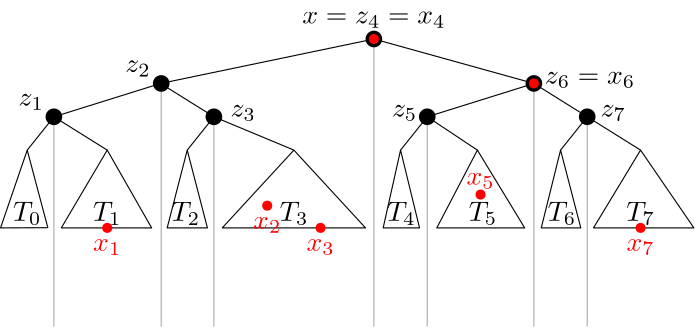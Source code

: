 <?xml version="1.0"?>
<!DOCTYPE ipe SYSTEM "ipe.dtd">
<ipe version="70212" creator="Ipe 7.2.13">
<info created="D:20200304161928" modified="D:20200526184257"/>
<ipestyle name="basic">
<symbol name="arrow/arc(spx)">
<path stroke="sym-stroke" fill="sym-stroke" pen="sym-pen">
0 0 m
-1 0.333 l
-1 -0.333 l
h
</path>
</symbol>
<symbol name="arrow/farc(spx)">
<path stroke="sym-stroke" fill="white" pen="sym-pen">
0 0 m
-1 0.333 l
-1 -0.333 l
h
</path>
</symbol>
<symbol name="arrow/ptarc(spx)">
<path stroke="sym-stroke" fill="sym-stroke" pen="sym-pen">
0 0 m
-1 0.333 l
-0.8 0 l
-1 -0.333 l
h
</path>
</symbol>
<symbol name="arrow/fptarc(spx)">
<path stroke="sym-stroke" fill="white" pen="sym-pen">
0 0 m
-1 0.333 l
-0.8 0 l
-1 -0.333 l
h
</path>
</symbol>
<symbol name="mark/circle(sx)" transformations="translations">
<path fill="sym-stroke">
0.6 0 0 0.6 0 0 e
0.4 0 0 0.4 0 0 e
</path>
</symbol>
<symbol name="mark/disk(sx)" transformations="translations">
<path fill="sym-stroke">
0.6 0 0 0.6 0 0 e
</path>
</symbol>
<symbol name="mark/fdisk(sfx)" transformations="translations">
<group>
<path fill="sym-fill">
0.5 0 0 0.5 0 0 e
</path>
<path fill="sym-stroke" fillrule="eofill">
0.6 0 0 0.6 0 0 e
0.4 0 0 0.4 0 0 e
</path>
</group>
</symbol>
<symbol name="mark/box(sx)" transformations="translations">
<path fill="sym-stroke" fillrule="eofill">
-0.6 -0.6 m
0.6 -0.6 l
0.6 0.6 l
-0.6 0.6 l
h
-0.4 -0.4 m
0.4 -0.4 l
0.4 0.4 l
-0.4 0.4 l
h
</path>
</symbol>
<symbol name="mark/square(sx)" transformations="translations">
<path fill="sym-stroke">
-0.6 -0.6 m
0.6 -0.6 l
0.6 0.6 l
-0.6 0.6 l
h
</path>
</symbol>
<symbol name="mark/fsquare(sfx)" transformations="translations">
<group>
<path fill="sym-fill">
-0.5 -0.5 m
0.5 -0.5 l
0.5 0.5 l
-0.5 0.5 l
h
</path>
<path fill="sym-stroke" fillrule="eofill">
-0.6 -0.6 m
0.6 -0.6 l
0.6 0.6 l
-0.6 0.6 l
h
-0.4 -0.4 m
0.4 -0.4 l
0.4 0.4 l
-0.4 0.4 l
h
</path>
</group>
</symbol>
<symbol name="mark/cross(sx)" transformations="translations">
<group>
<path fill="sym-stroke">
-0.43 -0.57 m
0.57 0.43 l
0.43 0.57 l
-0.57 -0.43 l
h
</path>
<path fill="sym-stroke">
-0.43 0.57 m
0.57 -0.43 l
0.43 -0.57 l
-0.57 0.43 l
h
</path>
</group>
</symbol>
<symbol name="arrow/fnormal(spx)">
<path stroke="sym-stroke" fill="white" pen="sym-pen">
0 0 m
-1 0.333 l
-1 -0.333 l
h
</path>
</symbol>
<symbol name="arrow/pointed(spx)">
<path stroke="sym-stroke" fill="sym-stroke" pen="sym-pen">
0 0 m
-1 0.333 l
-0.8 0 l
-1 -0.333 l
h
</path>
</symbol>
<symbol name="arrow/fpointed(spx)">
<path stroke="sym-stroke" fill="white" pen="sym-pen">
0 0 m
-1 0.333 l
-0.8 0 l
-1 -0.333 l
h
</path>
</symbol>
<symbol name="arrow/linear(spx)">
<path stroke="sym-stroke" pen="sym-pen">
-1 0.333 m
0 0 l
-1 -0.333 l
</path>
</symbol>
<symbol name="arrow/fdouble(spx)">
<path stroke="sym-stroke" fill="white" pen="sym-pen">
0 0 m
-1 0.333 l
-1 -0.333 l
h
-1 0 m
-2 0.333 l
-2 -0.333 l
h
</path>
</symbol>
<symbol name="arrow/double(spx)">
<path stroke="sym-stroke" fill="sym-stroke" pen="sym-pen">
0 0 m
-1 0.333 l
-1 -0.333 l
h
-1 0 m
-2 0.333 l
-2 -0.333 l
h
</path>
</symbol>
<pen name="heavier" value="0.8"/>
<pen name="fat" value="1.2"/>
<pen name="ultrafat" value="2"/>
<symbolsize name="large" value="5"/>
<symbolsize name="small" value="2"/>
<symbolsize name="tiny" value="1.1"/>
<arrowsize name="large" value="10"/>
<arrowsize name="small" value="5"/>
<arrowsize name="tiny" value="3"/>
<color name="red" value="1 0 0"/>
<color name="green" value="0 1 0"/>
<color name="blue" value="0 0 1"/>
<color name="yellow" value="1 1 0"/>
<color name="orange" value="1 0.647 0"/>
<color name="gold" value="1 0.843 0"/>
<color name="purple" value="0.627 0.125 0.941"/>
<color name="gray" value="0.745"/>
<color name="brown" value="0.647 0.165 0.165"/>
<color name="navy" value="0 0 0.502"/>
<color name="pink" value="1 0.753 0.796"/>
<color name="seagreen" value="0.18 0.545 0.341"/>
<color name="turquoise" value="0.251 0.878 0.816"/>
<color name="violet" value="0.933 0.51 0.933"/>
<color name="darkblue" value="0 0 0.545"/>
<color name="darkcyan" value="0 0.545 0.545"/>
<color name="darkgray" value="0.663"/>
<color name="darkgreen" value="0 0.392 0"/>
<color name="darkmagenta" value="0.545 0 0.545"/>
<color name="darkorange" value="1 0.549 0"/>
<color name="darkred" value="0.545 0 0"/>
<color name="lightblue" value="0.678 0.847 0.902"/>
<color name="lightcyan" value="0.878 1 1"/>
<color name="lightgray" value="0.827"/>
<color name="lightgreen" value="0.565 0.933 0.565"/>
<color name="lightyellow" value="1 1 0.878"/>
<dashstyle name="dashed" value="[4] 0"/>
<dashstyle name="dotted" value="[1 3] 0"/>
<dashstyle name="dash dotted" value="[4 2 1 2] 0"/>
<dashstyle name="dash dot dotted" value="[4 2 1 2 1 2] 0"/>
<textsize name="large" value="\large"/>
<textsize name="Large" value="\Large"/>
<textsize name="LARGE" value="\LARGE"/>
<textsize name="huge" value="\huge"/>
<textsize name="Huge" value="\Huge"/>
<textsize name="small" value="\small"/>
<textsize name="footnote" value="\footnotesize"/>
<textsize name="tiny" value="\tiny"/>
<textstyle name="center" begin="\begin{center}" end="\end{center}"/>
<textstyle name="itemize" begin="\begin{itemize}" end="\end{itemize}"/>
<textstyle name="item" begin="\begin{itemize}\item{}" end="\end{itemize}"/>
<gridsize name="4 pts" value="4"/>
<gridsize name="8 pts (~3 mm)" value="8"/>
<gridsize name="16 pts (~6 mm)" value="16"/>
<gridsize name="32 pts (~12 mm)" value="32"/>
<gridsize name="10 pts (~3.5 mm)" value="10"/>
<gridsize name="20 pts (~7 mm)" value="20"/>
<gridsize name="14 pts (~5 mm)" value="14"/>
<gridsize name="28 pts (~10 mm)" value="28"/>
<gridsize name="56 pts (~20 mm)" value="56"/>
<anglesize name="90 deg" value="90"/>
<anglesize name="60 deg" value="60"/>
<anglesize name="45 deg" value="45"/>
<anglesize name="30 deg" value="30"/>
<anglesize name="22.5 deg" value="22.5"/>
<opacity name="10%" value="0.1"/>
<opacity name="30%" value="0.3"/>
<opacity name="50%" value="0.5"/>
<opacity name="75%" value="0.75"/>
<tiling name="falling" angle="-60" step="4" width="1"/>
<tiling name="rising" angle="30" step="4" width="1"/>
</ipestyle>
<page>
<layer name="alpha"/>
<layer name="beta"/>
<layer name="partition"/>
<view layers="alpha" active="alpha"/>
<view layers="beta partition" active="partition"/>
<path layer="partition" fill="lightcyan">
184.652 622.495
324.574 620.961
341.01 640.794
368.622 633.891
372.676 648.025
311.864 682.759
231.001 673.665
130.743 641.013
137.646 624.468
131.948 623.262 u
</path>
<path stroke="pink">
169.6 640 m
169.6 560.522 l
</path>
<path stroke="pink">
227.2 628 m
227.2 560.522 l
</path>
<path stroke="pink">
246.4 640 m
246.4 560.522 l
</path>
<path stroke="pink">
304 628 m
304 560.522 l
</path>
<path stroke="pink">
361.6 640 m
361.6 560.522 l
</path>
<text layer="alpha" matrix="1.2 0 0 1 112.861 -1.45898" transformations="translations" pos="160 600" stroke="black" type="label" width="10.291" height="6.812" depth="1.49" halign="center" valign="baseline" style="math">T_5</text>
<path stroke="darkgray">
150.4 636 m
150.4 560.522 l
</path>
<path stroke="darkgray">
189.038 648 m
189.038 560.522 l
</path>
<path stroke="darkgray">
208 636 m
208 560.522 l
</path>
<path stroke="darkgray">
265.6 664 m
265.6 560.522 l
</path>
<path stroke="darkgray">
284.8 636 m
284.8 560.522 l
</path>
<path stroke="darkgray">
323.2 648 m
323.2 560.522 l
</path>
<path stroke="darkgray">
342.4 636 m
342.4 560.522 l
</path>
<text layer="partition" matrix="1.2 0 0 1 -51.2 -18.9584" transformations="translations" pos="160 592" stroke="black" type="label" width="16.629" height="6.808" depth="2.85" halign="center" valign="top" style="math">T_{0,0}</text>
<text matrix="1.2 0 0 1 -32 -18.9584" transformations="translations" pos="160 592" stroke="black" type="label" width="16.629" height="6.808" depth="2.85" halign="center" valign="top" style="math">T_{1,0}</text>
<text matrix="1.2 0 0 1 -12.8 -6" transformations="translations" pos="160 592" stroke="black" type="label" width="11.941" height="6.812" depth="1.49" halign="center" valign="top" style="math">A_2</text>
<text matrix="1.2 0 0 1 6.4 -6" transformations="translations" pos="160 592" stroke="black" type="label" width="11.941" height="6.812" depth="1.49" halign="center" valign="top" style="math">A_3</text>
<text matrix="1.2 0 0 1 25.6 -6" transformations="translations" pos="160 592" stroke="black" type="label" width="11.941" height="6.812" depth="1.49" halign="center" valign="top" style="math">A_4</text>
<text matrix="1.2 0 0 1 44.8 -6" transformations="translations" pos="160 592" stroke="black" type="label" width="11.941" height="6.812" depth="1.49" halign="center" valign="top" style="math">A_5</text>
<text matrix="1.2 0 0 1 64 -6" transformations="translations" pos="160 592" stroke="black" type="label" width="11.941" height="6.812" depth="1.49" halign="center" valign="top" style="math">A_6</text>
<text matrix="1.2 0 0 1 83.2 -6" transformations="translations" pos="160 592" stroke="black" type="label" width="11.941" height="6.812" depth="1.49" halign="center" valign="top" style="math">A_7</text>
<text matrix="1.2 0 0 1 102.4 -6" transformations="translations" pos="160 592" stroke="black" type="label" width="11.941" height="6.812" depth="1.49" halign="center" valign="top" style="math">A_8</text>
<text matrix="1.2 0 0 1 121.6 -6" transformations="translations" pos="160 592" stroke="black" type="label" width="11.941" height="6.812" depth="1.49" halign="center" valign="top" style="math">A_9</text>
<text matrix="1.2 0 0 1 140.8 2" transformations="translations" pos="160 592" stroke="black" type="label" width="15.913" height="6.812" depth="1.49" halign="center" valign="top" style="math">A_{10}</text>
<text matrix="1.2 0 0 1 160 2" transformations="translations" pos="160 592" stroke="black" type="label" width="15.913" height="6.812" depth="1.49" halign="center" valign="top" style="math">A_{11}</text>
<text matrix="1.2 0 0 1 -12.8 -18.9588" transformations="translations" pos="160 592" stroke="black" type="label" width="16.629" height="6.808" depth="2.85" halign="center" valign="top" style="math">T_{1,1}</text>
<text matrix="1.2 0 0 1 6.4 -18.9588" transformations="translations" pos="160 592" stroke="black" type="label" width="16.629" height="6.808" depth="2.85" halign="center" valign="top" style="math">T_{2,0}</text>
<text matrix="1.2 0 0 1 25.6 -18.9588" transformations="translations" pos="160 592" stroke="black" type="label" width="16.629" height="6.808" depth="2.85" halign="center" valign="top" style="math">T_{3,0}</text>
<text matrix="1.2 0 0 1 44.8 -18.9588" transformations="translations" pos="160 592" stroke="black" type="label" width="16.629" height="6.808" depth="2.85" halign="center" valign="top" style="math">T_{3,1}</text>
<text matrix="1.2 0 0 1 64 -18.9588" transformations="translations" pos="160 592" stroke="black" type="label" width="16.629" height="6.808" depth="2.85" halign="center" valign="top" style="math">T_{3,2}</text>
<text matrix="1.2 0 0 1 83.2 -18.9588" transformations="translations" pos="160 592" stroke="black" type="label" width="16.629" height="6.808" depth="2.85" halign="center" valign="top" style="math">T_{4,0}</text>
<text matrix="1.2 0 0 1 102.4 -18.9588" transformations="translations" pos="160 592" stroke="black" type="label" width="16.629" height="6.808" depth="2.85" halign="center" valign="top" style="math">T_{5,0}</text>
<text matrix="1.2 0 0 1 121.6 -18.9588" transformations="translations" pos="160 592" stroke="black" type="label" width="16.629" height="6.808" depth="2.85" halign="center" valign="top" style="math">T_{5,1}</text>
<text matrix="1.2 0 0 1 140.8 -18.9588" transformations="translations" pos="160 592" stroke="black" type="label" width="16.629" height="6.808" depth="2.85" halign="center" valign="top" style="math">T_{6,0}</text>
<text matrix="1.2 0 0 1 160 -18.9588" transformations="translations" pos="160 592" stroke="black" type="label" width="16.629" height="6.808" depth="2.85" halign="center" valign="top" style="math">T_{7,0}</text>
<text matrix="1.2 0 0 1 179.2 -18.9588" transformations="translations" pos="160 592" stroke="black" type="label" width="16.629" height="6.808" depth="2.85" halign="center" valign="top" style="math">T_{7,1}</text>
<path stroke="darkgray">
150.4 628 m
150.4 560.522 l
</path>
<path stroke="darkgray">
188.8 628 m
188.8 560.522 l
</path>
<path stroke="darkgray">
208 652 m
208 560.522 l
</path>
<path stroke="darkgray">
265.6 628 m
265.6 560.522 l
</path>
<path stroke="darkgray">
284.8 668 m
284.8 560.522 l
</path>
<path matrix="1 0 0 1 4.8 0" stroke="darkgray">
318.4 640 m
318.4 560.522 l
</path>
<path stroke="darkgray">
342.4 652 m
342.4 560.522 l
</path>
<path layer="alpha" stroke="black">
265.6 664 m
323.2 648 l
</path>
<use layer="beta" matrix="1.2 0 0 1 -46.4 -116" name="mark/disk(sx)" pos="308 756" size="large" stroke="black"/>
<path matrix="0.96 0 0 1 -12.8 -116" stroke="black">
160 736 m
152 704 l
168 704 l
h
</path>
<path matrix="0.96 0 0 1 6.4 -116" stroke="black">
160 736 m
152 704 l
168 704 l
h
</path>
<path matrix="0.96 0 0 1 25.6 -116" stroke="black">
160 736 m
152 704 l
168 704 l
h
</path>
<path matrix="0.96 0 0 1 44.8 -116" stroke="black">
160 736 m
152 704 l
168 704 l
h
</path>
<path matrix="0.96 0 0 1 64 -116" stroke="black">
160 736 m
152 704 l
168 704 l
h
</path>
<path matrix="0.96 0 0 1 83.2 -116" stroke="black">
160 736 m
152 704 l
168 704 l
h
</path>
<path matrix="0.96 0 0 1 102.4 -116" stroke="black">
160 736 m
152 704 l
168 704 l
h
</path>
<path matrix="0.96 0 0 1 121.6 -116" stroke="black">
160 736 m
152 704 l
168 704 l
h
</path>
<path matrix="0.96 0 0 1 140.8 -116" stroke="black">
160 736 m
152 704 l
168 704 l
h
</path>
<path matrix="0.96 0 0 1 198.4 -108" stroke="black">
160 736 m
152 704 l
168 704 l
h
</path>
<path matrix="0.96 0 0 1 217.6 -108" stroke="black">
160 736 m
152 704 l
168 704 l
h
</path>
<use matrix="1.2 0 0 1 -51.2 -116" name="mark/disk(sx)" pos="200 744" size="large" stroke="black"/>
<use matrix="1.2 0 0 1 -51.2 -116" name="mark/disk(sx)" pos="168 744" size="large" stroke="black"/>
<use matrix="1.2 0 0 1 -51.2 -116" name="mark/disk(sx)" pos="264 744" size="large" stroke="black"/>
<use matrix="1.2 0 0 1 -51.2 -116" name="mark/disk(sx)" pos="216 768" size="large" stroke="black"/>
<use matrix="1.2 0 0 1 -51.2 -116" name="mark/disk(sx)" pos="328 768" size="large" stroke="black"/>
<use matrix="1.2 0 0 1 -51.2 -116" name="mark/disk(sx)" pos="280 784" size="large" stroke="black"/>
<path matrix="1.2 0 0 1 -51.2 -116" stroke="black">
160 736 m
168 744 l
</path>
<path matrix="1.2 0 0 1 -51.2 -116" stroke="black">
168 744 m
176 736 l
</path>
<path matrix="1.2 0 0 1 -51.2 -116" stroke="black">
192 736 m
200 744 l
</path>
<path matrix="1.2 0 0 1 -51.2 -116" stroke="black">
200 744 m
208 736 l
</path>
<path matrix="1.2 0 0 1 -51.2 -116" stroke="black">
224 736 m
232 744 l
</path>
<path matrix="1.2 0 0 1 -51.2 -116" stroke="black">
232 744 m
240 736 l
</path>
<path matrix="1.2 0 0 1 -51.2 -116" stroke="black">
256 736 m
264 744 l
</path>
<path matrix="1.2 0 0 1 -51.2 -116" stroke="black">
264 744 m
272 736 l
</path>
<path matrix="1.2 0 0 1 -51.2 -116" stroke="black">
288 736 m
296 744 l
</path>
<path matrix="1.2 0 0 1 -51.2 -116" stroke="black">
296 744 m
304 736 l
</path>
<path stroke="black">
332.8 628 m
323.2 640 l
</path>
<path stroke="black">
323.2 640 m
304 628 l
</path>
<path matrix="1.2 0 0 1 -51.2 -116" stroke="black">
264 744 m
248 756 l
</path>
<path matrix="1.2 0 0 1 -51.2 -116" stroke="black">
248 756 m
232 744 l
</path>
<path matrix="1.2 0 0 1 -51.2 -116" stroke="black">
200 744 m
184 756 l
</path>
<path matrix="1.2 0 0 1 -51.2 -116" stroke="black">
184 756 m
168 744 l
</path>
<path matrix="1.2 0 0 1 -51.2 -116" stroke="black">
184 756 m
216 768 l
</path>
<path matrix="1.2 0 0 1 -51.2 -116" stroke="black">
216 768 m
248 756 l
</path>
<path matrix="1.2 0 0 1 -51.2 -116" stroke="black">
336 744 m
344 756 l
</path>
<path matrix="1.2 0 0 1 -51.2 -116" stroke="black">
344 756 m
352 744 l
</path>
<path matrix="1.2 0 0 1 -51.2 -116" stroke="black">
344 756 m
328 768 l
</path>
<path stroke="black">
342.4 652 m
323.2 640 l
</path>
<path matrix="1.2 0 0 1 -51.2 -116" stroke="black">
328 768 m
280 784 l
</path>
<path matrix="1.2 0 0 1 -51.2 -116" stroke="black">
280 784 m
216 768 l
</path>
<use matrix="1.2 0 0 1 -51.2 -116" name="mark/disk(sx)" pos="184 756" size="normal" stroke="red"/>
<use matrix="1.2 0 0 1 -51.2 -116" name="mark/disk(sx)" pos="232 744" size="normal" stroke="red"/>
<use matrix="1.2 0 0 1 -46.4 -116" name="mark/disk(sx)" pos="308 756" size="normal" stroke="red"/>
<use matrix="1.2 0 0 1 -51.2 -116" name="mark/disk(sx)" pos="296 744" size="normal" stroke="red"/>
<use matrix="1.2 0 0 1 -51.2 -116" name="mark/disk(sx)" pos="248 756" size="normal" stroke="red"/>
<use matrix="1.2 0 0 1 -51.2 -116" name="mark/disk(sx)" pos="344 756" size="normal" stroke="red"/>
<use layer="alpha" matrix="1.2 0 0 1 -50.9616 -96" name="mark/disk(sx)" pos="200 744" size="large" stroke="black"/>
<use matrix="1.2 0 0 1 -51.2 -108" name="mark/disk(sx)" pos="168 744" size="large" stroke="black"/>
<use matrix="1.2 0 0 1 -51.2 -80" name="mark/disk(sx)" pos="264 744" size="large" stroke="black"/>
<use matrix="1.2 0 0 1 -51.2 -132" name="mark/disk(sx)" pos="216 768" size="large" stroke="black"/>
<use matrix="1.2 0 0 1 -51.2 -132" name="mark/disk(sx)" pos="328 768" size="large" stroke="black"/>
<use matrix="1.2 0 0 1 -51.2 -148" name="mark/disk(sx)" pos="280 784" size="large" stroke="black"/>
<path matrix="1.2 0 0 1 -51.2 0" stroke="black">
168 636 m
200 648 l
</path>
<path matrix="1.2 0 0 1 -51.2 0" stroke="black">
200 648 m
216 636 l
</path>
<path matrix="1.2 0 0 1 -51.2 0" stroke="black">
200 648 m
264 664 l
</path>
<path stroke="black">
323.2 648 m
284.8 636 l
</path>
<path stroke="black">
323.2 648 m
342.4 636 l
</path>
<use matrix="1.2 0 0 1 -46.4 -108" name="mark/disk(sx)" pos="308 756" size="large" stroke="black"/>
<use matrix="1.2 0 0 1 -46.4 -108" name="mark/disk(sx)" pos="308 756" size="normal" stroke="red"/>
<path stroke="black">
148.244 596 m
140.8 624 l
131.2 596 l
148.225 596.073 l
</path>
<path stroke="black">
169.6 624 m
153.072 596 l
185.596 596 l
h
</path>
<path stroke="black">
198.4 624 m
191.186 596 l
205.67 596 l
h
</path>
<path stroke="black">
211.006 596 m
262.587 596 l
236.8 624 l
h
</path>
<path stroke="black">
268.939 596 m
282.025 596 l
275.2 624 l
h
</path>
<path stroke="black">
288.251 596 m
319.885 596 l
302.861 624 l
h
</path>
<path stroke="black">
325.857 596 m
340.086 596 l
332.8 624 l
h
</path>
<path stroke="black">
344.66 596 m
380.8 596 l
361.6 624 l
h
</path>
<path matrix="1.2 0 0 1 -51.2 0" stroke="black">
160 624 m
168 636 l
</path>
<path matrix="1.2 0 0 1 -51.2 0" stroke="black">
168 636 m
184 624 l
</path>
<path matrix="1.2 0 0 1 -51.2 0" stroke="black">
208 624 m
216 636 l
</path>
<path matrix="1.2 0 0 1 -51.2 0" stroke="black">
216 636 m
240 624 l
</path>
<path matrix="1.2 0 0 1 -51.2 0" stroke="black">
272 624 m
280 636 l
</path>
<path stroke="black">
284.8 636 m
302.861 624 l
</path>
<path matrix="1.2 0 0 1 -51.2 0" stroke="black">
320 624 m
328 636 l
</path>
<path matrix="1.2 0 0 1 -51.2 0" stroke="black">
328 636 m
344 624 l
</path>
<use matrix="1.2 0 0 1 -51.2 -160" name="mark/disk(sx)" pos="184 756" size="normal" stroke="red"/>
<use matrix="1.2 0 0 1 -51.2 -136" name="mark/disk(sx)" pos="296 744" size="normal" stroke="red"/>
<use matrix="1.2 0 0 1 -51.2 -160" name="mark/disk(sx)" pos="248 756" size="normal" stroke="red"/>
<use matrix="1.2 0 0 1 -51.2 -160" name="mark/disk(sx)" pos="344 756" size="normal" stroke="red"/>
<use matrix="1.2 0 0 1 -51.2 -140" name="mark/disk(sx)" pos="232 744" size="normal" stroke="red"/>
<text matrix="1.2 0 0 1 -51.2 -1.45898" transformations="translations" pos="160 600" stroke="black" type="label" width="10.291" height="6.812" depth="1.49" halign="center" valign="baseline" style="math">T_0</text>
<text matrix="1.2 0 0 1 -22.4 -1.45898" transformations="translations" pos="160 600" stroke="black" type="label" width="10.291" height="6.812" depth="1.49" halign="center" valign="baseline" style="math">T_1</text>
<text matrix="1.2 0 0 1 169.6 -1.45898" transformations="translations" pos="160 600" stroke="black" type="label" width="10.291" height="6.812" depth="1.49" halign="center" valign="baseline" style="math">T_7</text>
<use matrix="1.2 0 0 1 -89.6 -80" name="mark/disk(sx)" pos="296 744" size="normal" stroke="red"/>
<use layer="beta" matrix="1.2 0 0 1 -89.6 -116" name="mark/disk(sx)" pos="296 744" size="normal" stroke="red"/>
<text layer="alpha" matrix="1.2 0 0 1 -45.2 8" transformations="translations" pos="160 632" stroke="black" type="label" width="9.102" height="4.294" depth="1.49" halign="right" valign="baseline" style="math">z_1</text>
<text matrix="1.2 0 0 1 -6.8 20" transformations="translations" pos="160 632" stroke="black" type="label" width="9.102" height="4.294" depth="1.49" halign="right" valign="baseline" style="math">z_2</text>
<text matrix="1.2 0 0 1 73.6 37.5418" transformations="translations" pos="160 632" stroke="black" type="label" width="51.527" height="4.294" depth="1.49" halign="center" valign="baseline" style="math">x=z_4=x_4</text>
<text matrix="1.2 0 0 1 89.2 4" transformations="translations" pos="160 632" stroke="black" type="label" width="9.102" height="4.294" depth="1.49" halign="right" valign="baseline" style="math">z_5</text>
<text matrix="1.2 0 0 1 155.2 4" transformations="translations" pos="160 632" stroke="black" type="label" width="9.102" height="4.294" depth="1.49" valign="baseline" style="math">z_7</text>
<text matrix="1.2 0 0 1 135.121 15.8912" transformations="translations" pos="160 632" stroke="black" type="label" width="32.549" height="4.294" depth="1.49" valign="baseline" style="math">z_6=x_6</text>
<text matrix="1.2 0 0 1 22 4" transformations="translations" pos="160 632" stroke="black" type="label" width="9.102" height="4.294" depth="1.49" valign="baseline" style="math">z_3</text>
<text matrix="1.2 0 0 1 -51.2 4" transformations="translations" pos="184 588" stroke="red" type="label" width="10.163" height="4.294" depth="1.49" halign="center" valign="top" style="math">x_1</text>
<text matrix="1.2 0 0 1 6.4 12" transformations="translations" pos="184 588" stroke="red" type="label" width="10.163" height="4.294" depth="1.49" halign="center" valign="top" style="math">x_2</text>
<text matrix="1.2 0 0 1 25.6 4" transformations="translations" pos="184 588" stroke="red" type="label" width="10.163" height="4.294" depth="1.49" halign="center" valign="top" style="math">x_3</text>
<text matrix="1.2 0 0 1 83.2 22" transformations="translations" pos="184 588" stroke="red" type="label" width="10.163" height="4.294" depth="1.49" halign="center" valign="bottom" style="math">x_5</text>
<text matrix="1.2 0 0 1 140.8 4" transformations="translations" pos="184 588" stroke="red" type="label" width="10.163" height="4.294" depth="1.49" halign="center" valign="top" style="math">x_7</text>
<text layer="beta" matrix="1.2 0 0 1 -51.2 -6" transformations="translations" pos="160 592" stroke="black" type="label" width="11.941" height="6.812" depth="1.49" halign="center" valign="top" style="math">A_0</text>
<text matrix="1.2 0 0 1 -51.2 -6" transformations="translations" pos="352 600" stroke="black" type="label" width="15.913" height="6.812" depth="1.49" halign="center" valign="top" style="math">A_{12}</text>
<text matrix="1.2 0 0 1 -32 -6" transformations="translations" pos="160 592" stroke="black" type="label" width="11.941" height="6.812" depth="1.49" halign="center" valign="top" style="math">A_1</text>
<text matrix="1.2 0 0 1 -40.4 -1" transformations="translations" pos="156 632" stroke="black" type="label" width="9.139" height="4.294" depth="1.49" halign="right" valign="baseline" style="math">s_1</text>
<text matrix="1.2 0 0 1 17.2 23" transformations="translations" pos="156 632" stroke="black" type="label" width="9.139" height="4.294" depth="1.49" halign="right" valign="baseline" style="math">s_4</text>
<text matrix="1.2 0 0 1 94 39" transformations="translations" pos="156 632" stroke="black" type="label" width="9.139" height="4.294" depth="1.49" halign="right" valign="baseline" style="math">s_8</text>
<text matrix="1.2 0 0 1 114.4 -3" transformations="translations" pos="156 632" stroke="red" type="label" width="9.139" height="4.294" depth="1.49" halign="right" valign="baseline" style="math">s_9</text>
<text matrix="1.2 0 0 1 37.6 -3" transformations="translations" pos="156 632" stroke="red" type="label" width="9.139" height="4.294" depth="1.49" halign="right" valign="baseline" style="math">s_5</text>
<text matrix="1.2 0 0 1 -20 9" transformations="translations" pos="156 632" stroke="red" type="label" width="9.139" height="4.294" depth="1.49" halign="right" valign="baseline" style="math">s_2</text>
<text matrix="1.2 0 0 1 130 12" transformations="translations" pos="156 632" stroke="black" type="label" width="13.111" height="4.294" depth="1.49" halign="right" valign="baseline" style="math">s_{10}</text>
<text matrix="1.2 0 0 1 6.4 -2" transformations="translations" pos="156 632" stroke="black" type="label" width="9.139" height="4.294" depth="1.49" valign="baseline" style="math">s_3</text>
<text matrix="1.2 0 0 1 176.8 9" transformations="translations" pos="156 632" stroke="red" type="label" width="13.111" height="4.294" depth="1.49" valign="baseline" style="math">s_{12}</text>
<text matrix="1.2 0 0 1 160 22" transformations="translations" pos="156 632" stroke="black" type="label" width="13.111" height="4.294" depth="1.49" valign="baseline" style="math">s_{11}</text>
<text matrix="1.2 0 0 1 64 10" transformations="translations" pos="156 632" stroke="red" type="label" width="9.139" height="4.294" depth="1.49" valign="baseline" style="math">s_6</text>
<text matrix="1.2 0 0 1 82 -3" transformations="translations" pos="156 632" stroke="black" type="label" width="9.139" height="4.294" depth="1.49" valign="baseline" style="math">s_7</text>
<group layer="partition">
<path matrix="0.96 0 0 1 179.2 -108" stroke="black">
160 736 m
152 704 l
168 704 l
h
</path>
<path matrix="0.96 0 0 1 160 -116" stroke="black">
160 736 m
152 704 l
168 704 l
h
</path>
</group>
<text layer="alpha" matrix="1.2 0 0 1 141.318 -1.45898" transformations="translations" pos="160 600" stroke="black" type="label" width="10.291" height="6.812" depth="1.49" halign="center" valign="baseline" style="math">T_6</text>
<text matrix="1.2 0 0 1 83.5262 -1.45898" transformations="translations" pos="160 600" stroke="black" type="label" width="10.291" height="6.812" depth="1.49" halign="center" valign="baseline" style="math">T_4</text>
<text matrix="1.2 0 0 1 44.881 -1.45898" transformations="translations" pos="160 600" stroke="black" type="label" width="10.291" height="6.812" depth="1.49" halign="center" valign="baseline" style="math">T_3</text>
<text matrix="1.2 0 0 1 5.88448 -1.45898" transformations="translations" pos="160 600" stroke="black" type="label" width="10.291" height="6.812" depth="1.49" halign="center" valign="baseline" style="math">T_2</text>
<text layer="partition" transformations="translations" pos="273.843 649.45" stroke="black" type="label" width="10.291" height="9.441" depth="1.49" halign="center" valign="baseline" style="math">\hat{T}_0</text>
</page>
</ipe>
